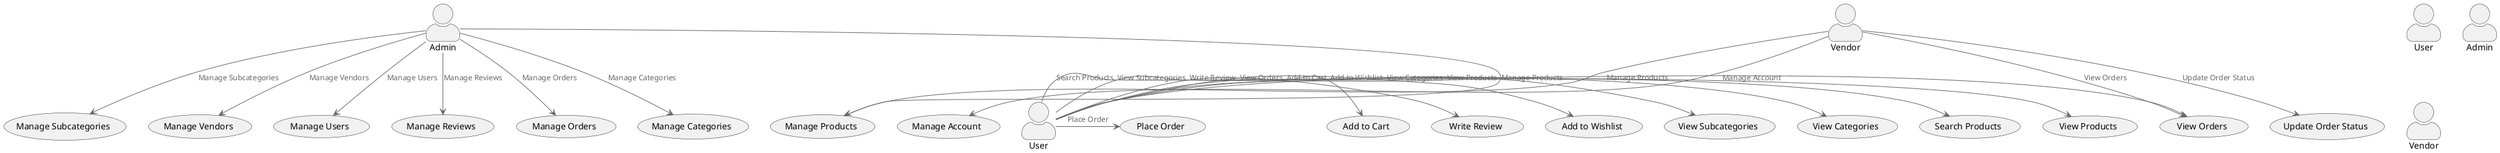 @startuml

!include <c4/C4_Context>
!include <c4/C4_Container>

'LAYOUT_WITH_LEGEND()
'LAYOUT_VERTICAL_COMPACT()

' Actors
actor User as user
actor Admin as admin
actor Vendor as vendor

' Use Cases
User -> (View Products) : View Products
User -> (Search Products) : Search Products
User -> (View Categories) : View Categories
User -> (View Subcategories) : View Subcategories
User -> (Add to Wishlist) : Add to Wishlist
User -> (Write Review) : Write Review
User -> (Add to Cart) : Add to Cart
User -> (Place Order) : Place Order
User -> (View Orders) : View Orders

Admin --> (Manage Categories) : Manage Categories
Admin --> (Manage Subcategories) : Manage Subcategories
Admin --> (Manage Products) : Manage Products
Admin --> (Manage Vendors) : Manage Vendors
Admin --> (Manage Users) : Manage Users
Admin --> (Manage Reviews) : Manage Reviews
Admin --> (Manage Orders) : Manage Orders

Vendor --> (Manage Products) : Manage Products
Vendor --> (View Orders) : View Orders
Vendor --> (Update Order Status) : Update Order Status
Vendor --> (Manage Account) : Manage Account

@enduml
